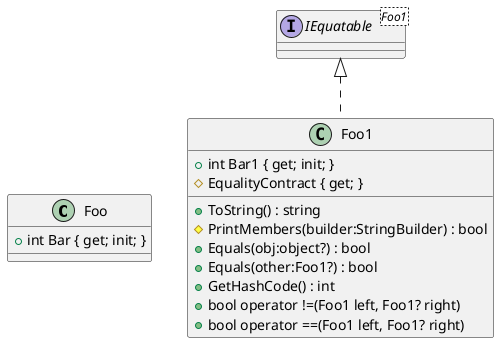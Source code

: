 @startuml
class Foo {
  + int Bar { get; init; }
}

class Foo1 {
    + int Bar1 { get; init; }
    # EqualityContract { get; }
    + ToString() : string
    # PrintMembers(builder:StringBuilder) : bool
    + Equals(obj:object?) : bool
    + Equals(other:Foo1?) : bool
    + GetHashCode() : int
    + bool operator !=(Foo1 left, Foo1? right)
    + bool operator ==(Foo1 left, Foo1? right)
}
interface IEquatable<Foo1>     

IEquatable <|.. Foo1

Foo -[hidden] Foo1
@enduml
